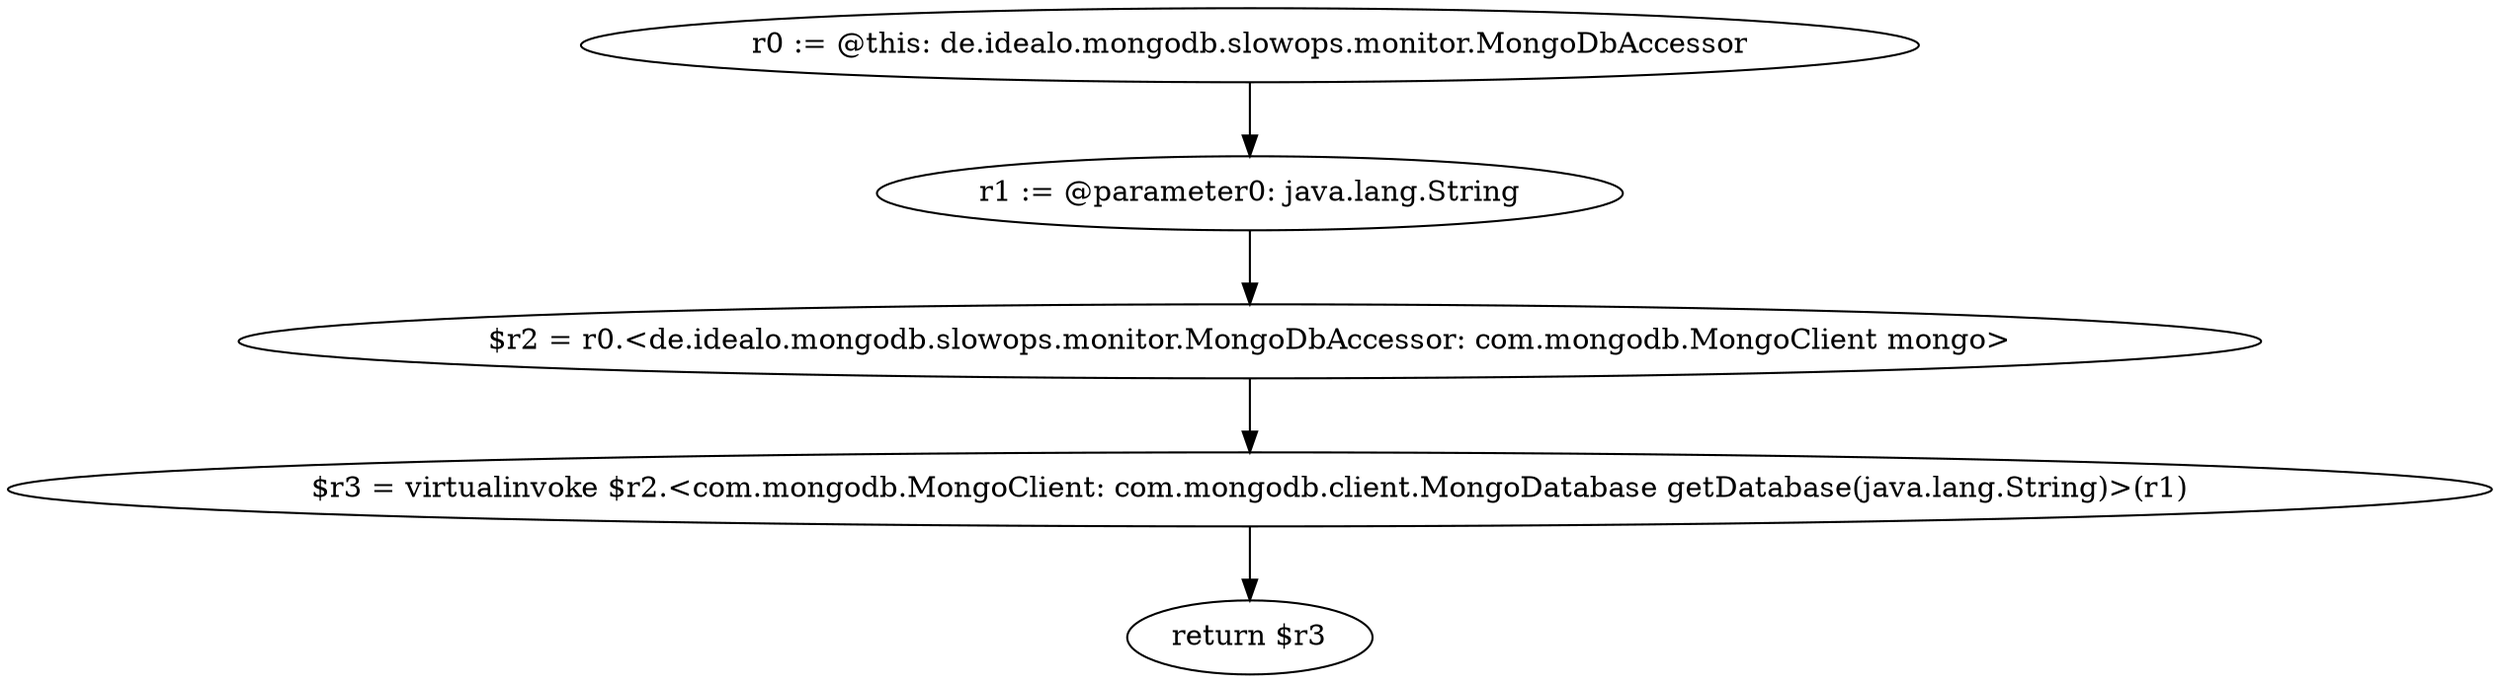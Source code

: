 digraph "unitGraph" {
    "r0 := @this: de.idealo.mongodb.slowops.monitor.MongoDbAccessor"
    "r1 := @parameter0: java.lang.String"
    "$r2 = r0.<de.idealo.mongodb.slowops.monitor.MongoDbAccessor: com.mongodb.MongoClient mongo>"
    "$r3 = virtualinvoke $r2.<com.mongodb.MongoClient: com.mongodb.client.MongoDatabase getDatabase(java.lang.String)>(r1)"
    "return $r3"
    "r0 := @this: de.idealo.mongodb.slowops.monitor.MongoDbAccessor"->"r1 := @parameter0: java.lang.String";
    "r1 := @parameter0: java.lang.String"->"$r2 = r0.<de.idealo.mongodb.slowops.monitor.MongoDbAccessor: com.mongodb.MongoClient mongo>";
    "$r2 = r0.<de.idealo.mongodb.slowops.monitor.MongoDbAccessor: com.mongodb.MongoClient mongo>"->"$r3 = virtualinvoke $r2.<com.mongodb.MongoClient: com.mongodb.client.MongoDatabase getDatabase(java.lang.String)>(r1)";
    "$r3 = virtualinvoke $r2.<com.mongodb.MongoClient: com.mongodb.client.MongoDatabase getDatabase(java.lang.String)>(r1)"->"return $r3";
}
